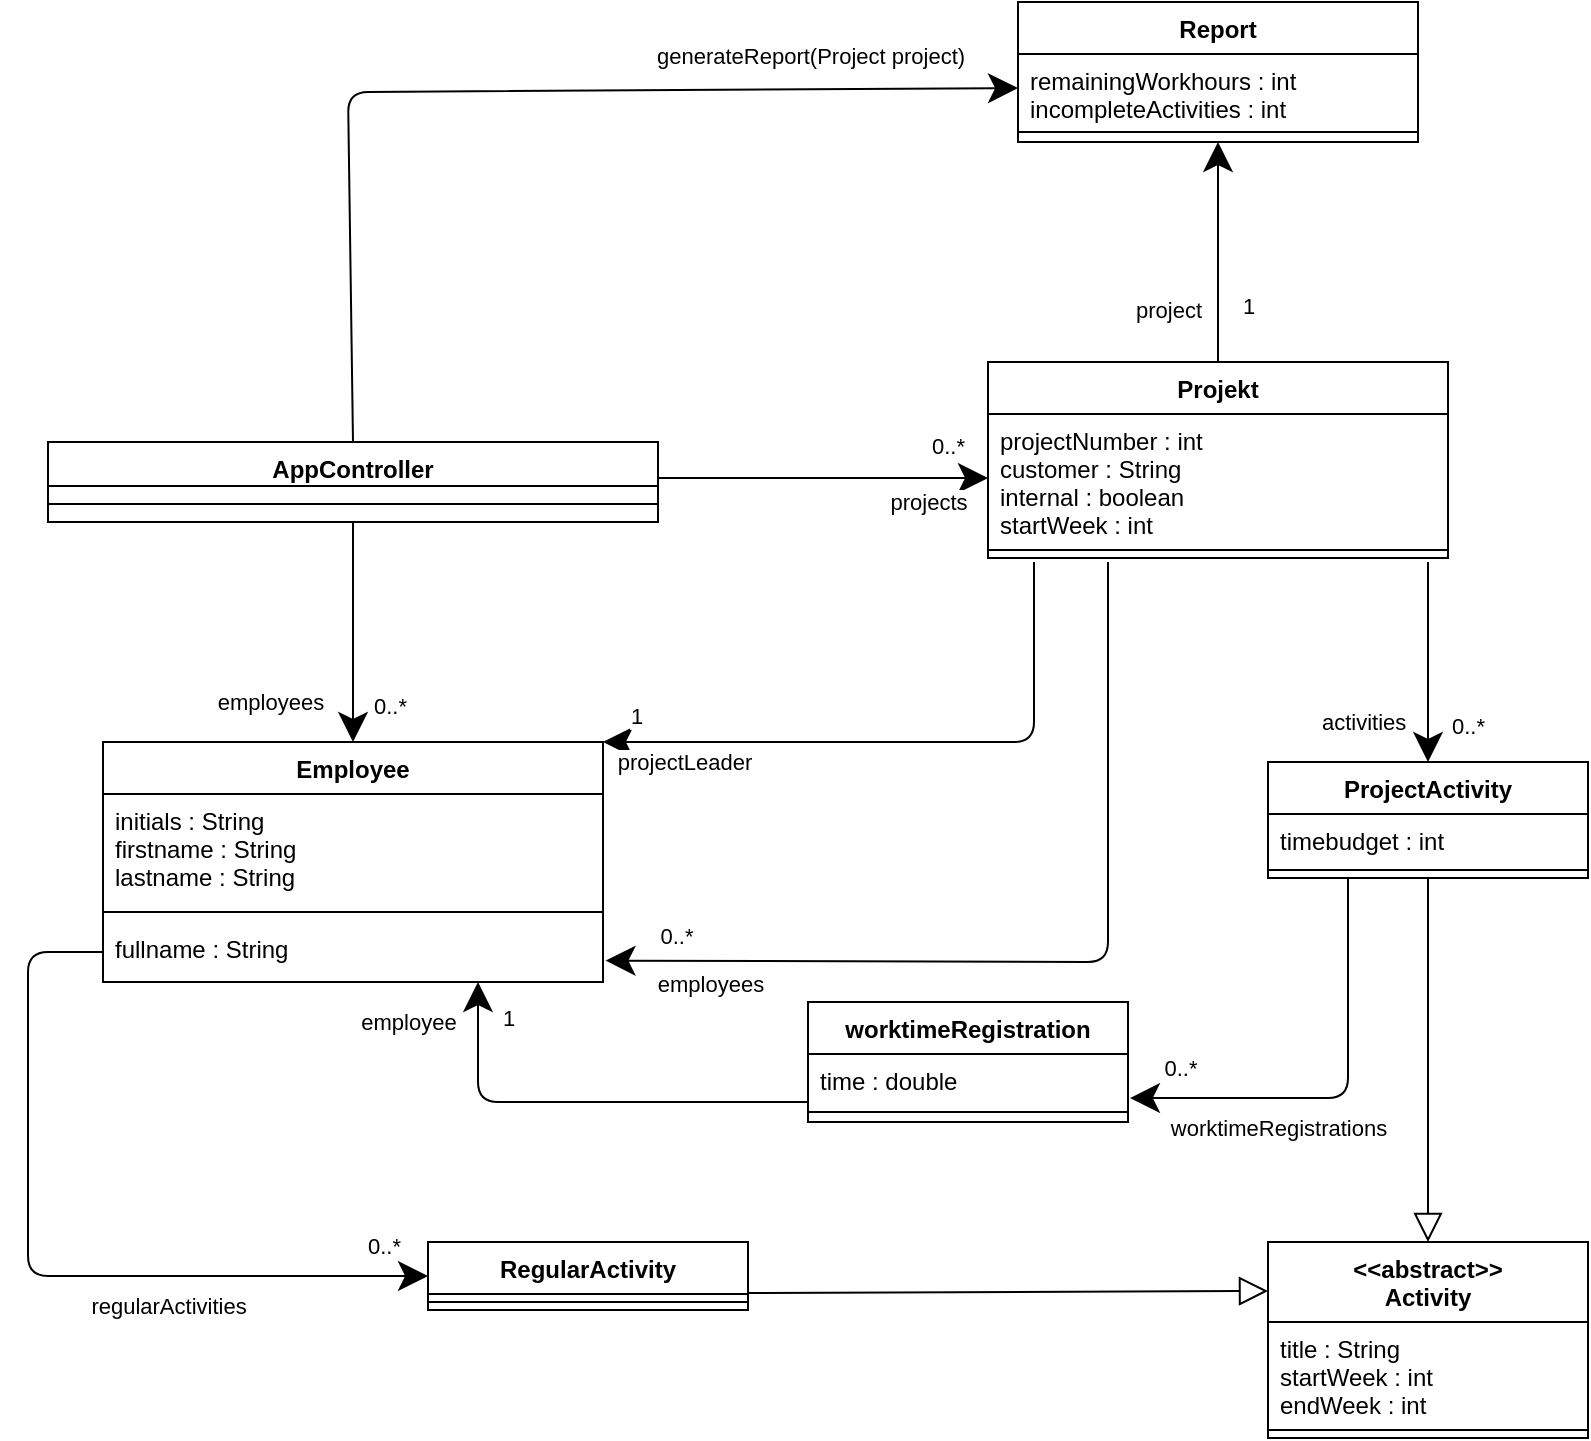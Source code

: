 <mxfile>
    <diagram id="oq4d9uawDV2UhG_QIp9t" name="Page-1">
        <mxGraphModel dx="1726" dy="1083" grid="1" gridSize="10" guides="1" tooltips="1" connect="1" arrows="1" fold="1" page="1" pageScale="1" pageWidth="850" pageHeight="1100" math="0" shadow="0">
            <root>
                <mxCell id="0"/>
                <mxCell id="1" parent="0"/>
                <mxCell id="2" value="AppController" style="swimlane;fontStyle=1;align=center;verticalAlign=top;childLayout=stackLayout;horizontal=1;startSize=22;horizontalStack=0;resizeParent=1;resizeParentMax=0;resizeLast=0;collapsible=1;marginBottom=0;" parent="1" vertex="1">
                    <mxGeometry x="330" y="420" width="305" height="40" as="geometry"/>
                </mxCell>
                <mxCell id="4" value="" style="line;strokeWidth=1;fillColor=none;align=left;verticalAlign=middle;spacingTop=-1;spacingLeft=3;spacingRight=3;rotatable=0;labelPosition=right;points=[];portConstraint=eastwest;strokeColor=inherit;" parent="2" vertex="1">
                    <mxGeometry y="22" width="305" height="18" as="geometry"/>
                </mxCell>
                <mxCell id="6" value="Report" style="swimlane;fontStyle=1;align=center;verticalAlign=top;childLayout=stackLayout;horizontal=1;startSize=26;horizontalStack=0;resizeParent=1;resizeParentMax=0;resizeLast=0;collapsible=1;marginBottom=0;" parent="1" vertex="1">
                    <mxGeometry x="815" y="200" width="200" height="70" as="geometry"/>
                </mxCell>
                <mxCell id="74" value="remainingWorkhours : int&#10;incompleteActivities : int" style="text;strokeColor=none;fillColor=none;align=left;verticalAlign=top;spacingLeft=4;spacingRight=4;overflow=hidden;rotatable=0;points=[[0,0.5],[1,0.5]];portConstraint=eastwest;" parent="6" vertex="1">
                    <mxGeometry y="26" width="200" height="34" as="geometry"/>
                </mxCell>
                <mxCell id="8" value="" style="line;strokeWidth=1;fillColor=none;align=left;verticalAlign=middle;spacingTop=-1;spacingLeft=3;spacingRight=3;rotatable=0;labelPosition=right;points=[];portConstraint=eastwest;strokeColor=inherit;" parent="6" vertex="1">
                    <mxGeometry y="60" width="200" height="10" as="geometry"/>
                </mxCell>
                <mxCell id="14" value="Projekt" style="swimlane;fontStyle=1;align=center;verticalAlign=top;childLayout=stackLayout;horizontal=1;startSize=26;horizontalStack=0;resizeParent=1;resizeParentMax=0;resizeLast=0;collapsible=1;marginBottom=0;" parent="1" vertex="1">
                    <mxGeometry x="800" y="380" width="230" height="98" as="geometry"/>
                </mxCell>
                <mxCell id="15" value="projectNumber : int&#10;customer : String&#10;internal : boolean&#10;startWeek : int&#10;" style="text;strokeColor=none;fillColor=none;align=left;verticalAlign=top;spacingLeft=4;spacingRight=4;overflow=hidden;rotatable=0;points=[[0,0.5],[1,0.5]];portConstraint=eastwest;" parent="14" vertex="1">
                    <mxGeometry y="26" width="230" height="64" as="geometry"/>
                </mxCell>
                <mxCell id="16" value="" style="line;strokeWidth=1;fillColor=none;align=left;verticalAlign=middle;spacingTop=-1;spacingLeft=3;spacingRight=3;rotatable=0;labelPosition=right;points=[];portConstraint=eastwest;strokeColor=inherit;" parent="14" vertex="1">
                    <mxGeometry y="90" width="230" height="8" as="geometry"/>
                </mxCell>
                <mxCell id="18" value="&lt;&lt;abstract&gt;&gt;&#10;Activity" style="swimlane;fontStyle=1;align=center;verticalAlign=top;childLayout=stackLayout;horizontal=1;startSize=40;horizontalStack=0;resizeParent=1;resizeParentMax=0;resizeLast=0;collapsible=1;marginBottom=0;" parent="1" vertex="1">
                    <mxGeometry x="940" y="820" width="160" height="98" as="geometry"/>
                </mxCell>
                <mxCell id="19" value="title : String&#10;startWeek : int&#10;endWeek : int" style="text;strokeColor=none;fillColor=none;align=left;verticalAlign=top;spacingLeft=4;spacingRight=4;overflow=hidden;rotatable=0;points=[[0,0.5],[1,0.5]];portConstraint=eastwest;" parent="18" vertex="1">
                    <mxGeometry y="40" width="160" height="50" as="geometry"/>
                </mxCell>
                <mxCell id="20" value="" style="line;strokeWidth=1;fillColor=none;align=left;verticalAlign=middle;spacingTop=-1;spacingLeft=3;spacingRight=3;rotatable=0;labelPosition=right;points=[];portConstraint=eastwest;strokeColor=inherit;" parent="18" vertex="1">
                    <mxGeometry y="90" width="160" height="8" as="geometry"/>
                </mxCell>
                <mxCell id="26" value="ProjectActivity" style="swimlane;fontStyle=1;align=center;verticalAlign=top;childLayout=stackLayout;horizontal=1;startSize=26;horizontalStack=0;resizeParent=1;resizeParentMax=0;resizeLast=0;collapsible=1;marginBottom=0;" parent="1" vertex="1">
                    <mxGeometry x="940" y="580" width="160" height="58" as="geometry"/>
                </mxCell>
                <mxCell id="27" value="timebudget : int" style="text;strokeColor=none;fillColor=none;align=left;verticalAlign=top;spacingLeft=4;spacingRight=4;overflow=hidden;rotatable=0;points=[[0,0.5],[1,0.5]];portConstraint=eastwest;" parent="26" vertex="1">
                    <mxGeometry y="26" width="160" height="24" as="geometry"/>
                </mxCell>
                <mxCell id="28" value="" style="line;strokeWidth=1;fillColor=none;align=left;verticalAlign=middle;spacingTop=-1;spacingLeft=3;spacingRight=3;rotatable=0;labelPosition=right;points=[];portConstraint=eastwest;strokeColor=inherit;" parent="26" vertex="1">
                    <mxGeometry y="50" width="160" height="8" as="geometry"/>
                </mxCell>
                <mxCell id="39" value="" style="endArrow=block;endSize=12;endFill=0;html=1;exitX=1;exitY=0.75;exitDx=0;exitDy=0;entryX=0;entryY=0.25;entryDx=0;entryDy=0;" parent="1" source="89" target="18" edge="1">
                    <mxGeometry width="160" relative="1" as="geometry">
                        <mxPoint x="670" y="853" as="sourcePoint"/>
                        <mxPoint x="820" y="880" as="targetPoint"/>
                    </mxGeometry>
                </mxCell>
                <mxCell id="40" value="" style="endArrow=block;endSize=12;endFill=0;html=1;entryX=0.5;entryY=0;entryDx=0;entryDy=0;exitX=0.5;exitY=1;exitDx=0;exitDy=0;" parent="1" source="26" target="18" edge="1">
                    <mxGeometry width="160" relative="1" as="geometry">
                        <mxPoint x="875" y="630" as="sourcePoint"/>
                        <mxPoint x="1035" y="630" as="targetPoint"/>
                    </mxGeometry>
                </mxCell>
                <mxCell id="41" value="activities" style="endArrow=classic;html=1;endSize=12;startArrow=none;startSize=12;startFill=0;edgeStyle=orthogonalEdgeStyle;align=left;verticalAlign=bottom;entryX=0.5;entryY=0;entryDx=0;entryDy=0;endFill=1;" parent="1" target="26" edge="1">
                    <mxGeometry x="0.783" y="-55" relative="1" as="geometry">
                        <mxPoint x="1020" y="480" as="sourcePoint"/>
                        <mxPoint x="930" y="560" as="targetPoint"/>
                        <mxPoint as="offset"/>
                        <Array as="points">
                            <mxPoint x="1020" y="530"/>
                            <mxPoint x="1020" y="530"/>
                        </Array>
                    </mxGeometry>
                </mxCell>
                <mxCell id="42" value="Employee" style="swimlane;fontStyle=1;align=center;verticalAlign=top;childLayout=stackLayout;horizontal=1;startSize=26;horizontalStack=0;resizeParent=1;resizeParentMax=0;resizeLast=0;collapsible=1;marginBottom=0;" parent="1" vertex="1">
                    <mxGeometry x="357.5" y="570" width="250" height="120" as="geometry">
                        <mxRectangle x="210" y="300" width="100" height="30" as="alternateBounds"/>
                    </mxGeometry>
                </mxCell>
                <mxCell id="43" value="initials : String&#10;firstname : String&#10;lastname : String&#10;" style="text;strokeColor=none;fillColor=none;align=left;verticalAlign=top;spacingLeft=4;spacingRight=4;overflow=hidden;rotatable=0;points=[[0,0.5],[1,0.5]];portConstraint=eastwest;" parent="42" vertex="1">
                    <mxGeometry y="26" width="250" height="54" as="geometry"/>
                </mxCell>
                <mxCell id="44" value="" style="line;strokeWidth=1;fillColor=none;align=left;verticalAlign=middle;spacingTop=-1;spacingLeft=3;spacingRight=3;rotatable=0;labelPosition=right;points=[];portConstraint=eastwest;strokeColor=inherit;" parent="42" vertex="1">
                    <mxGeometry y="80" width="250" height="10" as="geometry"/>
                </mxCell>
                <mxCell id="85" value="fullname : String" style="text;strokeColor=none;fillColor=none;align=left;verticalAlign=top;spacingLeft=4;spacingRight=4;overflow=hidden;rotatable=0;points=[[0,0.5],[1,0.5]];portConstraint=eastwest;" vertex="1" parent="42">
                    <mxGeometry y="90" width="250" height="30" as="geometry"/>
                </mxCell>
                <mxCell id="47" value="0..*" style="endArrow=classic;html=1;endSize=12;startArrow=none;startSize=12;startFill=0;edgeStyle=orthogonalEdgeStyle;align=left;verticalAlign=bottom;entryX=0;entryY=0.5;entryDx=0;entryDy=0;endFill=1;exitX=0;exitY=0.5;exitDx=0;exitDy=0;" parent="1" target="89" edge="1" source="85">
                    <mxGeometry x="0.838" y="6" relative="1" as="geometry">
                        <mxPoint x="390" y="740" as="sourcePoint"/>
                        <mxPoint x="510" y="853" as="targetPoint"/>
                        <mxPoint as="offset"/>
                        <Array as="points">
                            <mxPoint x="320" y="675"/>
                            <mxPoint x="320" y="837"/>
                            <mxPoint x="450" y="837"/>
                        </Array>
                    </mxGeometry>
                </mxCell>
                <mxCell id="59" value="regularActivities" style="edgeLabel;html=1;align=center;verticalAlign=middle;resizable=0;points=[];" parent="47" vertex="1" connectable="0">
                    <mxGeometry x="-0.342" y="1" relative="1" as="geometry">
                        <mxPoint x="69" y="83" as="offset"/>
                    </mxGeometry>
                </mxCell>
                <mxCell id="48" value="" style="endArrow=classic;endFill=1;html=1;edgeStyle=orthogonalEdgeStyle;align=left;verticalAlign=top;entryX=0.5;entryY=0;entryDx=0;entryDy=0;exitX=0.5;exitY=1;exitDx=0;exitDy=0;startArrow=none;startFill=0;startSize=12;endSize=12;" parent="1" source="2" target="42" edge="1">
                    <mxGeometry x="-1" relative="1" as="geometry">
                        <mxPoint x="537" y="530" as="sourcePoint"/>
                        <mxPoint x="597" y="560" as="targetPoint"/>
                    </mxGeometry>
                </mxCell>
                <mxCell id="49" value="0..*" style="edgeLabel;resizable=0;html=1;align=left;verticalAlign=bottom;" parent="48" connectable="0" vertex="1">
                    <mxGeometry x="-1" relative="1" as="geometry">
                        <mxPoint x="8" y="100" as="offset"/>
                    </mxGeometry>
                </mxCell>
                <mxCell id="58" value="employees" style="edgeLabel;html=1;align=center;verticalAlign=middle;resizable=0;points=[];" parent="48" vertex="1" connectable="0">
                    <mxGeometry x="-0.248" y="-1" relative="1" as="geometry">
                        <mxPoint x="-41" y="48" as="offset"/>
                    </mxGeometry>
                </mxCell>
                <mxCell id="53" value="" style="endArrow=classic;endFill=1;html=1;edgeStyle=orthogonalEdgeStyle;align=left;verticalAlign=top;exitX=1;exitY=0.5;exitDx=0;exitDy=0;entryX=0;entryY=0.5;entryDx=0;entryDy=0;startArrow=none;startFill=0;endSize=12;startSize=12;" parent="1" edge="1">
                    <mxGeometry x="-1" relative="1" as="geometry">
                        <mxPoint x="635" y="438" as="sourcePoint"/>
                        <mxPoint x="800" y="438" as="targetPoint"/>
                    </mxGeometry>
                </mxCell>
                <mxCell id="54" value="0..*" style="edgeLabel;resizable=0;html=1;align=left;verticalAlign=bottom;" parent="53" connectable="0" vertex="1">
                    <mxGeometry x="-1" relative="1" as="geometry">
                        <mxPoint x="135" y="-8" as="offset"/>
                    </mxGeometry>
                </mxCell>
                <mxCell id="56" value="projects" style="edgeLabel;html=1;align=center;verticalAlign=middle;resizable=0;points=[];" parent="53" vertex="1" connectable="0">
                    <mxGeometry x="0.171" y="-1" relative="1" as="geometry">
                        <mxPoint x="38" y="11" as="offset"/>
                    </mxGeometry>
                </mxCell>
                <mxCell id="57" value="0..*" style="edgeLabel;resizable=0;html=1;align=left;verticalAlign=bottom;" parent="1" connectable="0" vertex="1">
                    <mxGeometry x="1030" y="570" as="geometry"/>
                </mxCell>
                <mxCell id="60" value="" style="endArrow=none;html=1;startSize=12;endSize=12;exitX=1.005;exitY=0.643;exitDx=0;exitDy=0;startArrow=classic;startFill=1;endFill=0;exitPerimeter=0;" parent="1" source="85" edge="1">
                    <mxGeometry width="50" height="50" relative="1" as="geometry">
                        <mxPoint x="420" y="580" as="sourcePoint"/>
                        <mxPoint x="860" y="480" as="targetPoint"/>
                        <Array as="points">
                            <mxPoint x="860" y="680"/>
                        </Array>
                    </mxGeometry>
                </mxCell>
                <mxCell id="61" value="employees" style="edgeLabel;html=1;align=center;verticalAlign=middle;resizable=0;points=[];" parent="60" vertex="1" connectable="0">
                    <mxGeometry x="-0.545" y="1" relative="1" as="geometry">
                        <mxPoint x="-51" y="12" as="offset"/>
                    </mxGeometry>
                </mxCell>
                <mxCell id="62" value="0..*" style="edgeLabel;html=1;align=center;verticalAlign=middle;resizable=0;points=[];" parent="60" vertex="1" connectable="0">
                    <mxGeometry x="-0.392" relative="1" as="geometry">
                        <mxPoint x="-102" y="-13" as="offset"/>
                    </mxGeometry>
                </mxCell>
                <mxCell id="63" value="" style="endArrow=none;html=1;startSize=12;endSize=12;startArrow=classic;startFill=1;endFill=0;exitX=1;exitY=0;exitDx=0;exitDy=0;" parent="1" edge="1" source="42">
                    <mxGeometry width="50" height="50" relative="1" as="geometry">
                        <mxPoint x="710" y="620" as="sourcePoint"/>
                        <mxPoint x="823" y="480" as="targetPoint"/>
                        <Array as="points">
                            <mxPoint x="823" y="570"/>
                        </Array>
                    </mxGeometry>
                </mxCell>
                <mxCell id="64" value="projectLeader" style="edgeLabel;html=1;align=center;verticalAlign=middle;resizable=0;points=[];" parent="63" vertex="1" connectable="0">
                    <mxGeometry x="-0.545" y="1" relative="1" as="geometry">
                        <mxPoint x="-29" y="11" as="offset"/>
                    </mxGeometry>
                </mxCell>
                <mxCell id="65" value="1" style="edgeLabel;html=1;align=center;verticalAlign=middle;resizable=0;points=[];" parent="63" vertex="1" connectable="0">
                    <mxGeometry x="-0.392" relative="1" as="geometry">
                        <mxPoint x="-77" y="-13" as="offset"/>
                    </mxGeometry>
                </mxCell>
                <mxCell id="66" value="" style="endArrow=classic;html=1;startSize=12;endSize=12;exitX=0.5;exitY=0;exitDx=0;exitDy=0;orthogonal=1;ignoreEdge=0;endFill=1;entryX=0;entryY=0.5;entryDx=0;entryDy=0;" parent="1" source="2" target="74" edge="1">
                    <mxGeometry width="50" height="50" relative="1" as="geometry">
                        <mxPoint x="530" y="320" as="sourcePoint"/>
                        <mxPoint x="730" y="290" as="targetPoint"/>
                        <Array as="points">
                            <mxPoint x="480" y="245"/>
                        </Array>
                    </mxGeometry>
                </mxCell>
                <mxCell id="70" value="generateReport(Project project)" style="edgeLabel;html=1;align=center;verticalAlign=middle;resizable=0;points=[];" parent="66" vertex="1" connectable="0">
                    <mxGeometry x="0.631" y="2" relative="1" as="geometry">
                        <mxPoint x="-10" y="-15" as="offset"/>
                    </mxGeometry>
                </mxCell>
                <mxCell id="67" value="" style="endArrow=classic;html=1;startSize=12;endSize=12;entryX=0.5;entryY=1;entryDx=0;entryDy=0;exitX=0.5;exitY=0;exitDx=0;exitDy=0;startArrow=none;startFill=0;endFill=1;" parent="1" source="14" target="6" edge="1">
                    <mxGeometry width="50" height="50" relative="1" as="geometry">
                        <mxPoint x="530" y="320" as="sourcePoint"/>
                        <mxPoint x="580" y="270" as="targetPoint"/>
                    </mxGeometry>
                </mxCell>
                <mxCell id="68" value="project" style="edgeLabel;html=1;align=center;verticalAlign=middle;resizable=0;points=[];" parent="67" vertex="1" connectable="0">
                    <mxGeometry x="-0.3" y="-1" relative="1" as="geometry">
                        <mxPoint x="-26" y="12" as="offset"/>
                    </mxGeometry>
                </mxCell>
                <mxCell id="69" value="1" style="edgeLabel;html=1;align=center;verticalAlign=middle;resizable=0;points=[];" parent="67" vertex="1" connectable="0">
                    <mxGeometry x="-0.195" y="2" relative="1" as="geometry">
                        <mxPoint x="17" y="16" as="offset"/>
                    </mxGeometry>
                </mxCell>
                <mxCell id="76" value="worktimeRegistration" style="swimlane;fontStyle=1;align=center;verticalAlign=top;childLayout=stackLayout;horizontal=1;startSize=26;horizontalStack=0;resizeParent=1;resizeParentMax=0;resizeLast=0;collapsible=1;marginBottom=0;" parent="1" vertex="1">
                    <mxGeometry x="710" y="700" width="160" height="60" as="geometry"/>
                </mxCell>
                <mxCell id="77" value="time : double" style="text;strokeColor=none;fillColor=none;align=left;verticalAlign=top;spacingLeft=4;spacingRight=4;overflow=hidden;rotatable=0;points=[[0,0.5],[1,0.5]];portConstraint=eastwest;" parent="76" vertex="1">
                    <mxGeometry y="26" width="160" height="24" as="geometry"/>
                </mxCell>
                <mxCell id="78" value="" style="line;strokeWidth=1;fillColor=none;align=left;verticalAlign=middle;spacingTop=-1;spacingLeft=3;spacingRight=3;rotatable=0;labelPosition=right;points=[];portConstraint=eastwest;strokeColor=inherit;" parent="76" vertex="1">
                    <mxGeometry y="50" width="160" height="10" as="geometry"/>
                </mxCell>
                <mxCell id="80" value="" style="endArrow=none;html=1;startSize=12;endSize=12;exitX=1.006;exitY=0.917;exitDx=0;exitDy=0;exitPerimeter=0;startArrow=classic;startFill=1;endFill=0;entryX=0.25;entryY=1;entryDx=0;entryDy=0;" parent="1" source="77" edge="1" target="26">
                    <mxGeometry width="50" height="50" relative="1" as="geometry">
                        <mxPoint x="650" y="660" as="sourcePoint"/>
                        <mxPoint x="990" y="670" as="targetPoint"/>
                        <Array as="points">
                            <mxPoint x="980" y="748"/>
                        </Array>
                    </mxGeometry>
                </mxCell>
                <mxCell id="81" value="worktimeRegistrations" style="edgeLabel;html=1;align=center;verticalAlign=middle;resizable=0;points=[];" parent="80" vertex="1" connectable="0">
                    <mxGeometry x="-0.475" relative="1" as="geometry">
                        <mxPoint x="16" y="15" as="offset"/>
                    </mxGeometry>
                </mxCell>
                <mxCell id="82" value="0..*" style="edgeLabel;html=1;align=center;verticalAlign=middle;resizable=0;points=[];" parent="80" vertex="1" connectable="0">
                    <mxGeometry x="-0.566" y="3" relative="1" as="geometry">
                        <mxPoint x="-23" y="-12" as="offset"/>
                    </mxGeometry>
                </mxCell>
                <mxCell id="83" value="1" style="endArrow=none;html=1;startSize=12;endSize=12;exitX=0.75;exitY=1;exitDx=0;exitDy=0;endFill=0;startArrow=classic;startFill=1;" parent="1" source="42" edge="1">
                    <mxGeometry x="-0.841" y="15" width="50" height="50" relative="1" as="geometry">
                        <mxPoint x="650" y="660" as="sourcePoint"/>
                        <mxPoint x="710" y="750" as="targetPoint"/>
                        <Array as="points">
                            <mxPoint x="545" y="750"/>
                        </Array>
                        <mxPoint as="offset"/>
                    </mxGeometry>
                </mxCell>
                <mxCell id="92" value="employee" style="edgeLabel;html=1;align=center;verticalAlign=middle;resizable=0;points=[];" vertex="1" connectable="0" parent="83">
                    <mxGeometry x="-0.627" y="-2" relative="1" as="geometry">
                        <mxPoint x="-33" y="-22" as="offset"/>
                    </mxGeometry>
                </mxCell>
                <mxCell id="89" value="RegularActivity" style="swimlane;fontStyle=1;align=center;verticalAlign=top;childLayout=stackLayout;horizontal=1;startSize=26;horizontalStack=0;resizeParent=1;resizeParentMax=0;resizeLast=0;collapsible=1;marginBottom=0;" vertex="1" parent="1">
                    <mxGeometry x="520" y="820" width="160" height="34" as="geometry"/>
                </mxCell>
                <mxCell id="91" value="" style="line;strokeWidth=1;fillColor=none;align=left;verticalAlign=middle;spacingTop=-1;spacingLeft=3;spacingRight=3;rotatable=0;labelPosition=right;points=[];portConstraint=eastwest;strokeColor=inherit;" vertex="1" parent="89">
                    <mxGeometry y="26" width="160" height="8" as="geometry"/>
                </mxCell>
            </root>
        </mxGraphModel>
    </diagram>
</mxfile>
